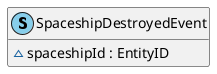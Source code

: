 @startuml
' STYLE START
hide empty members

skinparam shadowing false
<style>
document {
  BackgroundColor transparent
  Margin 0
}
</style>
' STYLE END

class SpaceshipDestroyedEvent << (S, SkyBlue) >> { 
  ~spaceshipId : EntityID
}
@enduml